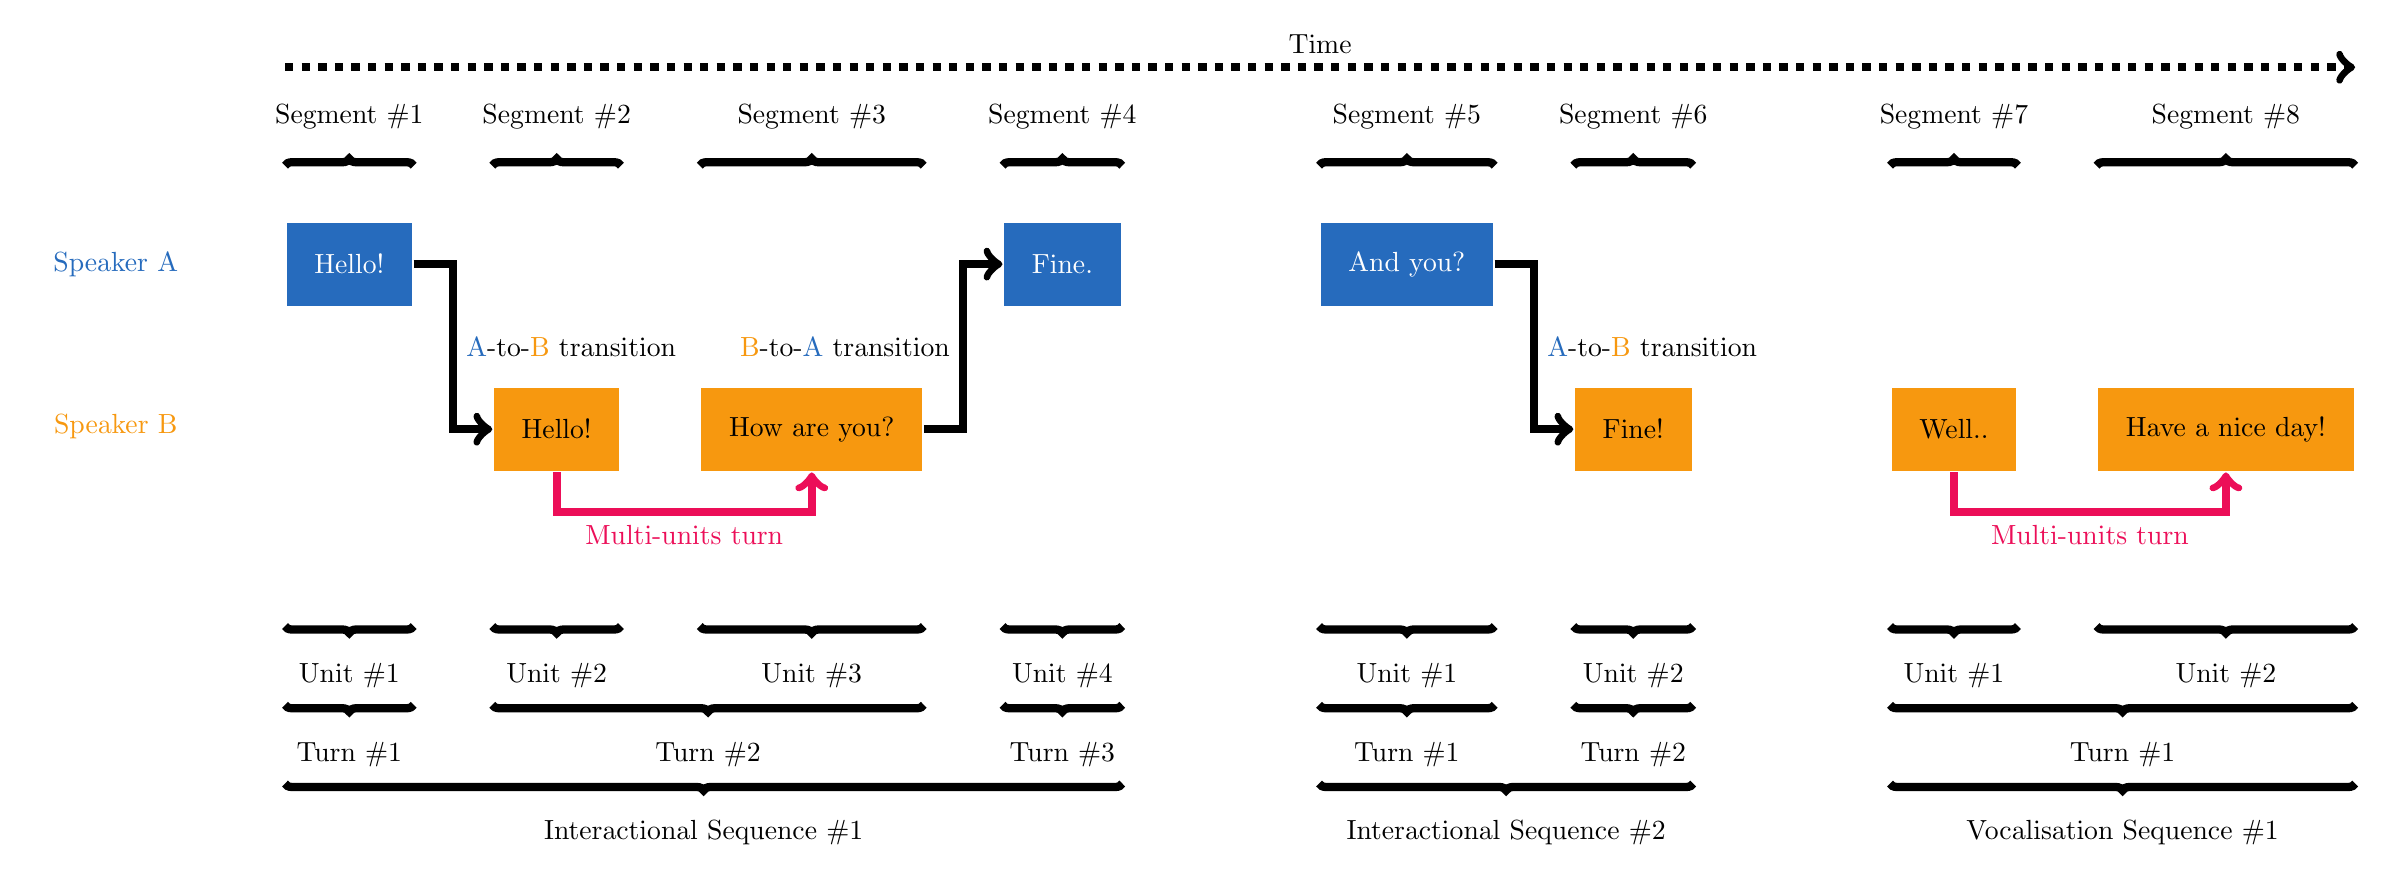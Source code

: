 % Figure inspired and adapted from https://github.com/marisacasillas/chattr-basic
% TikZ code by William N. Havard
% Distributed under the Attribution 4.0 International (CC BY 4.0) licence (https://creativecommons.org/licenses/by/4.0/)

\documentclass{article}
\usepackage[dvipsnames]{xcolor}
\usepackage{tikz}
\usepackage{etoolbox}
\usetikzlibrary{arrows,positioning,calc,decorations.pathreplacing,patterns,backgrounds}

%%%<
\usepackage{verbatim}
\usepackage[active,tightpage]{preview}
\PreviewEnvironment{tikzpicture}
\setlength\PreviewBorder{5pt}%
%%%>

\colorlet{SpeakerA}{NavyBlue}
\colorlet{SpeakerB}{YellowOrange}

\newcommand{\verticalConnector}[3]{
    \draw[->,black,line width=3] 
    let
        \p1=(#1.east),
        \p2=(#2.west),
    in
        (#1.east) -- ++(0.5,0) |- node[\ifdimcomp{\y1}{<}{\y2}{left}{right}] {#3}($(#1.east) !.5! (#2.west) $) |- (#2.west); 
}

\newcommand{\horizontalConnector}[3]{
    \draw[->,OrangeRed,line width=3] (#1.south) -- ($(#1.south) - (0, 0.5)$) -- node[below] {#3} ($(#2.south) - (0, 0.5)$) -- (#2.south);
}

\newcommand{\underbraceMirrorConnector}[5]{
    % node_begin, node_end, node_y_anchor, y_shift, label
    \draw [underbraceMirror]
        let
            \p1=(#1.west),
            \p2=(#2.east),
            \p3=(#3.east)
        in
            ($(\x1, \y3)+(0,#4)$) -- node[below=3mm] {#5} ($(\x2, \y3)+(0,#4)$);
}

\newcommand{\underbraceConnector}[5]{
    % node_begin, node_end, node_y_anchor, y_shift, label
    \draw [underbrace]
        let
            \p1=(#1.west),
            \p2=(#2.east),
            \p3=(#3.east)
        in
            ($(\x1, \y3)+(0,#4)$) -- node[above=3mm] {#5} ($(\x2, \y3)+(0,#4)$);
}


\begin{document}

    \begin{tikzpicture}[auto]  
        \tikzset{
            background rectangle/.style={fill=white}, show background rectangle,
            mynodeA/.style={rectangle,fill=SpeakerA,very thick, inner sep=1em, minimum size=3em, text centered,text=white},
            mynodeB/.style={rectangle,fill=SpeakerB,very thick, inner sep=1em, minimum size=3em, text centered},
            myinvisiblenode/.style={rectangle,rounded corners,inner sep=1em, minimum size=3em, text centered},
            underbraceMirror/.style={decorate, decoration = {brace, mirror},line width=3},
            underbrace/.style={decorate, decoration = {brace},line width=3},
        } 

        \pgfmathsetmacro{\timeShift}{2.5}
        \pgfmathsetmacro{\segmentShift}{1.25}
        \pgfmathsetmacro{\unitShift}{-2.5}
        \pgfmathsetmacro{\turnShift}{-3.5}
        \pgfmathsetmacro{\sequenceShift}{-4.5}

        % Speaker node labels
        \node[myinvisiblenode] (speaker_a) {\textcolor{SpeakerA}{Speaker A}};  
        \node[myinvisiblenode, below=of speaker_a] (speaker_b) {\textcolor{SpeakerB}{Speaker B}};

        % Speaker nodes
        \node[mynodeA, right=of speaker_a](speaker_a_1) {Hello!};
        \node[mynodeB, below right=of speaker_a_1](speaker_b_1) {Hello!};
        \node[mynodeB, right=of speaker_b_1] (speaker_b_2) {How are you?};
        \node[mynodeA, above right=of speaker_b_2] (speaker_a_2) {Fine.};
        \node[mynodeA, right=2.5cm of speaker_a_2] (speaker_a_3) {And you?};
        \node[mynodeB, below right=of speaker_a_3] (speaker_b_3) {Fine!};
        \node[mynodeB, right=2.5cm of speaker_b_3] (speaker_b_4) {Well..};
        \node[mynodeB, right=of speaker_b_4] (speaker_b_5) {Have a nice day!};

        % Vectical connectors
        \verticalConnector{speaker_a_1}{speaker_b_1}{\textcolor{SpeakerA}{A}-to-\textcolor{SpeakerB}{B} transition}
        \verticalConnector{speaker_b_2}{speaker_a_2}{\textcolor{SpeakerB}{B}-to-\textcolor{SpeakerA}{A} transition}
        \verticalConnector{speaker_a_3}{speaker_b_3}{\textcolor{SpeakerA}{A}-to-\textcolor{SpeakerB}{B} transition}

        % Horizontal connectors
        \horizontalConnector{speaker_b_1}{speaker_b_2}{Multi-units turn}
        % \horizontalConnector{speaker_a_2}{speaker_a_3}{Multi-units turn}
        \horizontalConnector{speaker_b_4}{speaker_b_5}{Multi-units turn}

        % Time Axis
        \draw[draw,black,dashed,->,line width=3]
            let
                \p1=(speaker_a_1.west),
                \p2=(speaker_b_5.east),
            in
                ($(\x1, \y1)+(0, \timeShift)$) -- node[above] {Time} ($(\x2, \y1)+(0, \timeShift)$);

        % Units underbraceMirrors
        \underbraceMirrorConnector{speaker_a_1}{speaker_a_1}{speaker_b_5}{\unitShift}{Unit \#1};
        \underbraceMirrorConnector{speaker_b_1}{speaker_b_1}{speaker_b_5}{\unitShift}{Unit \#2};
        \underbraceMirrorConnector{speaker_b_2}{speaker_b_2}{speaker_b_5}{\unitShift}{Unit \#3};
        \underbraceMirrorConnector{speaker_a_2}{speaker_a_2}{speaker_b_5}{\unitShift}{Unit \#4};
        \underbraceMirrorConnector{speaker_a_3}{speaker_a_3}{speaker_b_5}{\unitShift}{Unit \#1};
        \underbraceMirrorConnector{speaker_b_3}{speaker_b_3}{speaker_b_5}{\unitShift}{Unit \#2};
        \underbraceMirrorConnector{speaker_b_4}{speaker_b_4}{speaker_b_5}{\unitShift}{Unit \#1};
        \underbraceMirrorConnector{speaker_b_5}{speaker_b_5}{speaker_b_5}{\unitShift}{Unit \#2};

        \underbraceConnector{speaker_a_1}{speaker_a_1}{speaker_a_1}{\segmentShift}{Segment \#1};
        \underbraceConnector{speaker_b_1}{speaker_b_1}{speaker_a_1}{\segmentShift}{Segment \#2};
        \underbraceConnector{speaker_b_2}{speaker_b_2}{speaker_a_1}{\segmentShift}{Segment \#3};
        \underbraceConnector{speaker_a_2}{speaker_a_2}{speaker_a_1}{\segmentShift}{Segment \#4};
        \underbraceConnector{speaker_a_3}{speaker_a_3}{speaker_a_1}{\segmentShift}{Segment \#5};
        \underbraceConnector{speaker_b_3}{speaker_b_3}{speaker_a_1}{\segmentShift}{Segment \#6};
        \underbraceConnector{speaker_b_4}{speaker_b_4}{speaker_a_1}{\segmentShift}{Segment \#7};
        \underbraceConnector{speaker_b_5}{speaker_b_5}{speaker_a_1}{\segmentShift}{Segment \#8};
  
        % Turns underbraceMirrors
        \underbraceMirrorConnector{speaker_a_1}{speaker_a_1}{speaker_b_5}{\turnShift}{Turn \#1};
        \underbraceMirrorConnector{speaker_b_1}{speaker_b_2}{speaker_b_5}{\turnShift}{Turn \#2};
        \underbraceMirrorConnector{speaker_a_2}{speaker_a_2}{speaker_b_5}{\turnShift}{Turn \#3};
        \underbraceMirrorConnector{speaker_a_3}{speaker_a_3}{speaker_b_5}{\turnShift}{Turn \#1};
        \underbraceMirrorConnector{speaker_b_3}{speaker_b_3}{speaker_b_5}{\turnShift}{Turn \#2};
        \underbraceMirrorConnector{speaker_b_4}{speaker_b_5}{speaker_b_5}{\turnShift}{Turn \#1};
        
        % Sequence underbraceMirrors
            % Vocalisation sequence
        \underbraceMirrorConnector{speaker_a_1}{speaker_a_2}{speaker_b_5}{\sequenceShift}{Interactional Sequence \#1};
        \underbraceMirrorConnector{speaker_a_3}{speaker_b_3}{speaker_b_5}{\sequenceShift}{Interactional Sequence \#2};
        \underbraceMirrorConnector{speaker_b_4}{speaker_b_5}{speaker_b_5}{\sequenceShift}{Vocalisation Sequence \#1};
    \end{tikzpicture} 
    
\end{document}